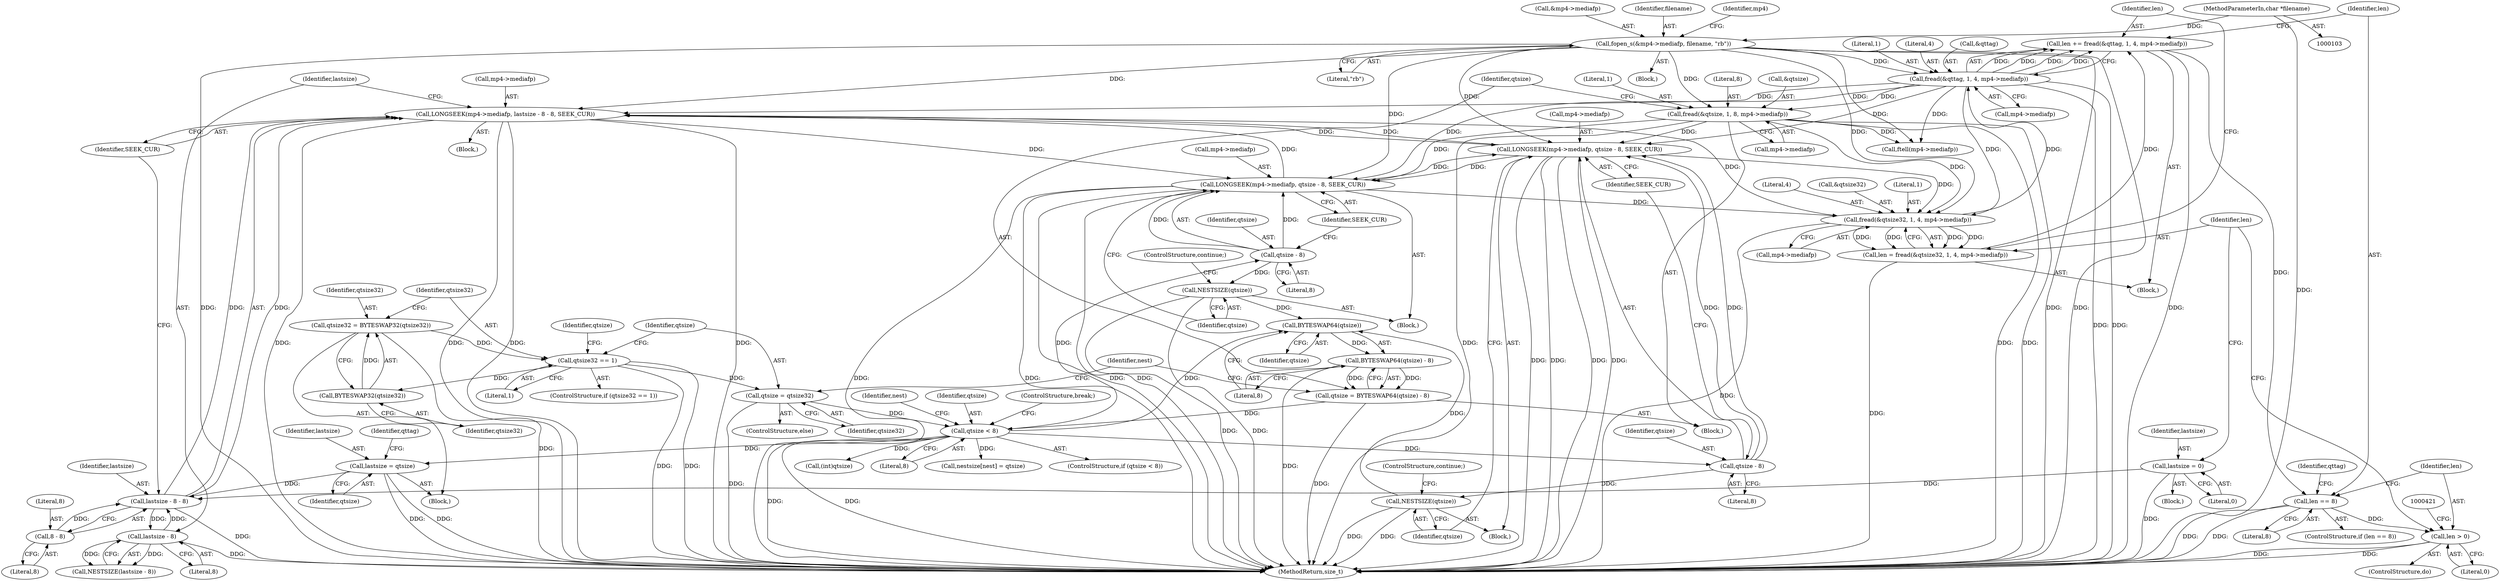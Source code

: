 digraph "0_gpmf-parser_341f12cd5b97ab419e53853ca00176457c9f1681_6@API" {
"1000164" [label="(Call,len += fread(&qttag, 1, 4, mp4->mediafp))"];
"1000166" [label="(Call,fread(&qttag, 1, 4, mp4->mediafp))"];
"1000125" [label="(Call,fopen_s(&mp4->mediafp, filename, \"rb\"))"];
"1000104" [label="(MethodParameterIn,char *filename)"];
"1000156" [label="(Call,fread(&qtsize32, 1, 4, mp4->mediafp))"];
"1000184" [label="(Call,LONGSEEK(mp4->mediafp, lastsize - 8 - 8, SEEK_CUR))"];
"1000188" [label="(Call,lastsize - 8 - 8)"];
"1000148" [label="(Call,lastsize = 0)"];
"1000243" [label="(Call,lastsize = qtsize)"];
"1000229" [label="(Call,qtsize < 8)"];
"1000216" [label="(Call,qtsize = BYTESWAP64(qtsize) - 8)"];
"1000218" [label="(Call,BYTESWAP64(qtsize) - 8)"];
"1000219" [label="(Call,BYTESWAP64(qtsize))"];
"1000409" [label="(Call,NESTSIZE(qtsize))"];
"1000405" [label="(Call,qtsize - 8)"];
"1000271" [label="(Call,NESTSIZE(qtsize))"];
"1000267" [label="(Call,qtsize - 8)"];
"1000223" [label="(Call,qtsize = qtsize32)"];
"1000204" [label="(Call,qtsize32 == 1)"];
"1000199" [label="(Call,qtsize32 = BYTESWAP32(qtsize32))"];
"1000201" [label="(Call,BYTESWAP32(qtsize32))"];
"1000195" [label="(Call,lastsize - 8)"];
"1000190" [label="(Call,8 - 8)"];
"1000401" [label="(Call,LONGSEEK(mp4->mediafp, qtsize - 8, SEEK_CUR))"];
"1000208" [label="(Call,fread(&qtsize, 1, 8, mp4->mediafp))"];
"1000263" [label="(Call,LONGSEEK(mp4->mediafp, qtsize - 8, SEEK_CUR))"];
"1000154" [label="(Call,len = fread(&qtsize32, 1, 4, mp4->mediafp))"];
"1000175" [label="(Call,len == 8)"];
"1000416" [label="(Call,len > 0)"];
"1000249" [label="(Identifier,qttag)"];
"1000189" [label="(Identifier,lastsize)"];
"1000401" [label="(Call,LONGSEEK(mp4->mediafp, qtsize - 8, SEEK_CUR))"];
"1000199" [label="(Call,qtsize32 = BYTESWAP32(qtsize32))"];
"1000243" [label="(Call,lastsize = qtsize)"];
"1000235" [label="(Identifier,nest)"];
"1000197" [label="(Literal,8)"];
"1000371" [label="(Call,ftell(mp4->mediafp))"];
"1000402" [label="(Call,mp4->mediafp)"];
"1000207" [label="(Block,)"];
"1000230" [label="(Identifier,qtsize)"];
"1000191" [label="(Literal,8)"];
"1000176" [label="(Identifier,len)"];
"1000131" [label="(Literal,\"rb\")"];
"1000175" [label="(Call,len == 8)"];
"1000161" [label="(Call,mp4->mediafp)"];
"1000218" [label="(Call,BYTESWAP64(qtsize) - 8)"];
"1000134" [label="(Identifier,mp4)"];
"1000271" [label="(Call,NESTSIZE(qtsize))"];
"1000154" [label="(Call,len = fread(&qtsize32, 1, 4, mp4->mediafp))"];
"1000104" [label="(MethodParameterIn,char *filename)"];
"1000153" [label="(Block,)"];
"1000188" [label="(Call,lastsize - 8 - 8)"];
"1000361" [label="(Call,(int)qtsize)"];
"1000206" [label="(Literal,1)"];
"1000418" [label="(Literal,0)"];
"1000125" [label="(Call,fopen_s(&mp4->mediafp, filename, \"rb\"))"];
"1000204" [label="(Call,qtsize32 == 1)"];
"1000182" [label="(Identifier,qttag)"];
"1000405" [label="(Call,qtsize - 8)"];
"1000232" [label="(ControlStructure,break;)"];
"1000136" [label="(Block,)"];
"1000212" [label="(Literal,8)"];
"1000205" [label="(Identifier,qtsize32)"];
"1000174" [label="(ControlStructure,if (len == 8))"];
"1000178" [label="(Block,)"];
"1000150" [label="(Literal,0)"];
"1000227" [label="(Identifier,nest)"];
"1000216" [label="(Call,qtsize = BYTESWAP64(qtsize) - 8)"];
"1000159" [label="(Literal,1)"];
"1000200" [label="(Identifier,qtsize32)"];
"1000165" [label="(Identifier,len)"];
"1000238" [label="(Call,nestsize[nest] = qtsize)"];
"1000224" [label="(Identifier,qtsize)"];
"1000231" [label="(Literal,8)"];
"1000222" [label="(ControlStructure,else)"];
"1000217" [label="(Identifier,qtsize)"];
"1000201" [label="(Call,BYTESWAP32(qtsize32))"];
"1000209" [label="(Call,&qtsize)"];
"1000169" [label="(Literal,1)"];
"1000164" [label="(Call,len += fread(&qttag, 1, 4, mp4->mediafp))"];
"1000160" [label="(Literal,4)"];
"1000126" [label="(Call,&mp4->mediafp)"];
"1000105" [label="(Block,)"];
"1000417" [label="(Identifier,len)"];
"1000268" [label="(Identifier,qtsize)"];
"1000130" [label="(Identifier,filename)"];
"1000184" [label="(Call,LONGSEEK(mp4->mediafp, lastsize - 8 - 8, SEEK_CUR))"];
"1000244" [label="(Identifier,lastsize)"];
"1000221" [label="(Literal,8)"];
"1000264" [label="(Call,mp4->mediafp)"];
"1000166" [label="(Call,fread(&qttag, 1, 4, mp4->mediafp))"];
"1000270" [label="(Identifier,SEEK_CUR)"];
"1000193" [label="(Identifier,SEEK_CUR)"];
"1000407" [label="(Literal,8)"];
"1000190" [label="(Call,8 - 8)"];
"1000411" [label="(ControlStructure,continue;)"];
"1000408" [label="(Identifier,SEEK_CUR)"];
"1000208" [label="(Call,fread(&qtsize, 1, 8, mp4->mediafp))"];
"1000156" [label="(Call,fread(&qtsize32, 1, 4, mp4->mediafp))"];
"1000211" [label="(Literal,1)"];
"1000406" [label="(Identifier,qtsize)"];
"1000263" [label="(Call,LONGSEEK(mp4->mediafp, qtsize - 8, SEEK_CUR))"];
"1000272" [label="(Identifier,qtsize)"];
"1000400" [label="(Block,)"];
"1000192" [label="(Literal,8)"];
"1000183" [label="(Block,)"];
"1000195" [label="(Call,lastsize - 8)"];
"1000210" [label="(Identifier,qtsize)"];
"1000185" [label="(Call,mp4->mediafp)"];
"1000203" [label="(ControlStructure,if (qtsize32 == 1))"];
"1000177" [label="(Literal,8)"];
"1000423" [label="(MethodReturn,size_t)"];
"1000155" [label="(Identifier,len)"];
"1000171" [label="(Call,mp4->mediafp)"];
"1000202" [label="(Identifier,qtsize32)"];
"1000220" [label="(Identifier,qtsize)"];
"1000219" [label="(Call,BYTESWAP64(qtsize))"];
"1000410" [label="(Identifier,qtsize)"];
"1000170" [label="(Literal,4)"];
"1000267" [label="(Call,qtsize - 8)"];
"1000223" [label="(Call,qtsize = qtsize32)"];
"1000157" [label="(Call,&qtsize32)"];
"1000167" [label="(Call,&qttag)"];
"1000194" [label="(Call,NESTSIZE(lastsize - 8))"];
"1000196" [label="(Identifier,lastsize)"];
"1000225" [label="(Identifier,qtsize32)"];
"1000213" [label="(Call,mp4->mediafp)"];
"1000262" [label="(Block,)"];
"1000152" [label="(ControlStructure,do)"];
"1000269" [label="(Literal,8)"];
"1000149" [label="(Identifier,lastsize)"];
"1000228" [label="(ControlStructure,if (qtsize < 8))"];
"1000273" [label="(ControlStructure,continue;)"];
"1000245" [label="(Identifier,qtsize)"];
"1000148" [label="(Call,lastsize = 0)"];
"1000416" [label="(Call,len > 0)"];
"1000409" [label="(Call,NESTSIZE(qtsize))"];
"1000229" [label="(Call,qtsize < 8)"];
"1000164" -> "1000153"  [label="AST: "];
"1000164" -> "1000166"  [label="CFG: "];
"1000165" -> "1000164"  [label="AST: "];
"1000166" -> "1000164"  [label="AST: "];
"1000176" -> "1000164"  [label="CFG: "];
"1000164" -> "1000423"  [label="DDG: "];
"1000166" -> "1000164"  [label="DDG: "];
"1000166" -> "1000164"  [label="DDG: "];
"1000166" -> "1000164"  [label="DDG: "];
"1000166" -> "1000164"  [label="DDG: "];
"1000154" -> "1000164"  [label="DDG: "];
"1000164" -> "1000175"  [label="DDG: "];
"1000166" -> "1000171"  [label="CFG: "];
"1000167" -> "1000166"  [label="AST: "];
"1000169" -> "1000166"  [label="AST: "];
"1000170" -> "1000166"  [label="AST: "];
"1000171" -> "1000166"  [label="AST: "];
"1000166" -> "1000423"  [label="DDG: "];
"1000166" -> "1000423"  [label="DDG: "];
"1000166" -> "1000156"  [label="DDG: "];
"1000125" -> "1000166"  [label="DDG: "];
"1000156" -> "1000166"  [label="DDG: "];
"1000166" -> "1000184"  [label="DDG: "];
"1000166" -> "1000208"  [label="DDG: "];
"1000166" -> "1000263"  [label="DDG: "];
"1000166" -> "1000371"  [label="DDG: "];
"1000166" -> "1000401"  [label="DDG: "];
"1000125" -> "1000105"  [label="AST: "];
"1000125" -> "1000131"  [label="CFG: "];
"1000126" -> "1000125"  [label="AST: "];
"1000130" -> "1000125"  [label="AST: "];
"1000131" -> "1000125"  [label="AST: "];
"1000134" -> "1000125"  [label="CFG: "];
"1000125" -> "1000423"  [label="DDG: "];
"1000125" -> "1000423"  [label="DDG: "];
"1000125" -> "1000423"  [label="DDG: "];
"1000104" -> "1000125"  [label="DDG: "];
"1000125" -> "1000156"  [label="DDG: "];
"1000125" -> "1000184"  [label="DDG: "];
"1000125" -> "1000208"  [label="DDG: "];
"1000125" -> "1000263"  [label="DDG: "];
"1000125" -> "1000371"  [label="DDG: "];
"1000125" -> "1000401"  [label="DDG: "];
"1000104" -> "1000103"  [label="AST: "];
"1000104" -> "1000423"  [label="DDG: "];
"1000156" -> "1000154"  [label="AST: "];
"1000156" -> "1000161"  [label="CFG: "];
"1000157" -> "1000156"  [label="AST: "];
"1000159" -> "1000156"  [label="AST: "];
"1000160" -> "1000156"  [label="AST: "];
"1000161" -> "1000156"  [label="AST: "];
"1000154" -> "1000156"  [label="CFG: "];
"1000156" -> "1000423"  [label="DDG: "];
"1000156" -> "1000154"  [label="DDG: "];
"1000156" -> "1000154"  [label="DDG: "];
"1000156" -> "1000154"  [label="DDG: "];
"1000156" -> "1000154"  [label="DDG: "];
"1000184" -> "1000156"  [label="DDG: "];
"1000401" -> "1000156"  [label="DDG: "];
"1000263" -> "1000156"  [label="DDG: "];
"1000208" -> "1000156"  [label="DDG: "];
"1000184" -> "1000183"  [label="AST: "];
"1000184" -> "1000193"  [label="CFG: "];
"1000185" -> "1000184"  [label="AST: "];
"1000188" -> "1000184"  [label="AST: "];
"1000193" -> "1000184"  [label="AST: "];
"1000196" -> "1000184"  [label="CFG: "];
"1000184" -> "1000423"  [label="DDG: "];
"1000184" -> "1000423"  [label="DDG: "];
"1000184" -> "1000423"  [label="DDG: "];
"1000184" -> "1000423"  [label="DDG: "];
"1000188" -> "1000184"  [label="DDG: "];
"1000188" -> "1000184"  [label="DDG: "];
"1000401" -> "1000184"  [label="DDG: "];
"1000263" -> "1000184"  [label="DDG: "];
"1000184" -> "1000263"  [label="DDG: "];
"1000184" -> "1000401"  [label="DDG: "];
"1000188" -> "1000190"  [label="CFG: "];
"1000189" -> "1000188"  [label="AST: "];
"1000190" -> "1000188"  [label="AST: "];
"1000193" -> "1000188"  [label="CFG: "];
"1000188" -> "1000423"  [label="DDG: "];
"1000148" -> "1000188"  [label="DDG: "];
"1000243" -> "1000188"  [label="DDG: "];
"1000195" -> "1000188"  [label="DDG: "];
"1000190" -> "1000188"  [label="DDG: "];
"1000188" -> "1000195"  [label="DDG: "];
"1000148" -> "1000136"  [label="AST: "];
"1000148" -> "1000150"  [label="CFG: "];
"1000149" -> "1000148"  [label="AST: "];
"1000150" -> "1000148"  [label="AST: "];
"1000155" -> "1000148"  [label="CFG: "];
"1000148" -> "1000423"  [label="DDG: "];
"1000243" -> "1000178"  [label="AST: "];
"1000243" -> "1000245"  [label="CFG: "];
"1000244" -> "1000243"  [label="AST: "];
"1000245" -> "1000243"  [label="AST: "];
"1000249" -> "1000243"  [label="CFG: "];
"1000243" -> "1000423"  [label="DDG: "];
"1000243" -> "1000423"  [label="DDG: "];
"1000229" -> "1000243"  [label="DDG: "];
"1000229" -> "1000228"  [label="AST: "];
"1000229" -> "1000231"  [label="CFG: "];
"1000230" -> "1000229"  [label="AST: "];
"1000231" -> "1000229"  [label="AST: "];
"1000232" -> "1000229"  [label="CFG: "];
"1000235" -> "1000229"  [label="CFG: "];
"1000229" -> "1000423"  [label="DDG: "];
"1000229" -> "1000423"  [label="DDG: "];
"1000229" -> "1000219"  [label="DDG: "];
"1000216" -> "1000229"  [label="DDG: "];
"1000223" -> "1000229"  [label="DDG: "];
"1000229" -> "1000238"  [label="DDG: "];
"1000229" -> "1000267"  [label="DDG: "];
"1000229" -> "1000361"  [label="DDG: "];
"1000229" -> "1000405"  [label="DDG: "];
"1000216" -> "1000207"  [label="AST: "];
"1000216" -> "1000218"  [label="CFG: "];
"1000217" -> "1000216"  [label="AST: "];
"1000218" -> "1000216"  [label="AST: "];
"1000227" -> "1000216"  [label="CFG: "];
"1000216" -> "1000423"  [label="DDG: "];
"1000218" -> "1000216"  [label="DDG: "];
"1000218" -> "1000216"  [label="DDG: "];
"1000218" -> "1000221"  [label="CFG: "];
"1000219" -> "1000218"  [label="AST: "];
"1000221" -> "1000218"  [label="AST: "];
"1000218" -> "1000423"  [label="DDG: "];
"1000219" -> "1000218"  [label="DDG: "];
"1000219" -> "1000220"  [label="CFG: "];
"1000220" -> "1000219"  [label="AST: "];
"1000221" -> "1000219"  [label="CFG: "];
"1000409" -> "1000219"  [label="DDG: "];
"1000271" -> "1000219"  [label="DDG: "];
"1000409" -> "1000400"  [label="AST: "];
"1000409" -> "1000410"  [label="CFG: "];
"1000410" -> "1000409"  [label="AST: "];
"1000411" -> "1000409"  [label="CFG: "];
"1000409" -> "1000423"  [label="DDG: "];
"1000409" -> "1000423"  [label="DDG: "];
"1000405" -> "1000409"  [label="DDG: "];
"1000405" -> "1000401"  [label="AST: "];
"1000405" -> "1000407"  [label="CFG: "];
"1000406" -> "1000405"  [label="AST: "];
"1000407" -> "1000405"  [label="AST: "];
"1000408" -> "1000405"  [label="CFG: "];
"1000405" -> "1000401"  [label="DDG: "];
"1000405" -> "1000401"  [label="DDG: "];
"1000271" -> "1000262"  [label="AST: "];
"1000271" -> "1000272"  [label="CFG: "];
"1000272" -> "1000271"  [label="AST: "];
"1000273" -> "1000271"  [label="CFG: "];
"1000271" -> "1000423"  [label="DDG: "];
"1000271" -> "1000423"  [label="DDG: "];
"1000267" -> "1000271"  [label="DDG: "];
"1000267" -> "1000263"  [label="AST: "];
"1000267" -> "1000269"  [label="CFG: "];
"1000268" -> "1000267"  [label="AST: "];
"1000269" -> "1000267"  [label="AST: "];
"1000270" -> "1000267"  [label="CFG: "];
"1000267" -> "1000263"  [label="DDG: "];
"1000267" -> "1000263"  [label="DDG: "];
"1000223" -> "1000222"  [label="AST: "];
"1000223" -> "1000225"  [label="CFG: "];
"1000224" -> "1000223"  [label="AST: "];
"1000225" -> "1000223"  [label="AST: "];
"1000227" -> "1000223"  [label="CFG: "];
"1000223" -> "1000423"  [label="DDG: "];
"1000204" -> "1000223"  [label="DDG: "];
"1000204" -> "1000203"  [label="AST: "];
"1000204" -> "1000206"  [label="CFG: "];
"1000205" -> "1000204"  [label="AST: "];
"1000206" -> "1000204"  [label="AST: "];
"1000210" -> "1000204"  [label="CFG: "];
"1000224" -> "1000204"  [label="CFG: "];
"1000204" -> "1000423"  [label="DDG: "];
"1000204" -> "1000423"  [label="DDG: "];
"1000204" -> "1000201"  [label="DDG: "];
"1000199" -> "1000204"  [label="DDG: "];
"1000199" -> "1000178"  [label="AST: "];
"1000199" -> "1000201"  [label="CFG: "];
"1000200" -> "1000199"  [label="AST: "];
"1000201" -> "1000199"  [label="AST: "];
"1000205" -> "1000199"  [label="CFG: "];
"1000199" -> "1000423"  [label="DDG: "];
"1000201" -> "1000199"  [label="DDG: "];
"1000201" -> "1000202"  [label="CFG: "];
"1000202" -> "1000201"  [label="AST: "];
"1000195" -> "1000194"  [label="AST: "];
"1000195" -> "1000197"  [label="CFG: "];
"1000196" -> "1000195"  [label="AST: "];
"1000197" -> "1000195"  [label="AST: "];
"1000194" -> "1000195"  [label="CFG: "];
"1000195" -> "1000423"  [label="DDG: "];
"1000195" -> "1000194"  [label="DDG: "];
"1000195" -> "1000194"  [label="DDG: "];
"1000190" -> "1000192"  [label="CFG: "];
"1000191" -> "1000190"  [label="AST: "];
"1000192" -> "1000190"  [label="AST: "];
"1000401" -> "1000400"  [label="AST: "];
"1000401" -> "1000408"  [label="CFG: "];
"1000402" -> "1000401"  [label="AST: "];
"1000408" -> "1000401"  [label="AST: "];
"1000410" -> "1000401"  [label="CFG: "];
"1000401" -> "1000423"  [label="DDG: "];
"1000401" -> "1000423"  [label="DDG: "];
"1000401" -> "1000423"  [label="DDG: "];
"1000401" -> "1000423"  [label="DDG: "];
"1000401" -> "1000263"  [label="DDG: "];
"1000208" -> "1000401"  [label="DDG: "];
"1000263" -> "1000401"  [label="DDG: "];
"1000208" -> "1000207"  [label="AST: "];
"1000208" -> "1000213"  [label="CFG: "];
"1000209" -> "1000208"  [label="AST: "];
"1000211" -> "1000208"  [label="AST: "];
"1000212" -> "1000208"  [label="AST: "];
"1000213" -> "1000208"  [label="AST: "];
"1000217" -> "1000208"  [label="CFG: "];
"1000208" -> "1000423"  [label="DDG: "];
"1000208" -> "1000423"  [label="DDG: "];
"1000208" -> "1000423"  [label="DDG: "];
"1000208" -> "1000263"  [label="DDG: "];
"1000208" -> "1000371"  [label="DDG: "];
"1000263" -> "1000262"  [label="AST: "];
"1000263" -> "1000270"  [label="CFG: "];
"1000264" -> "1000263"  [label="AST: "];
"1000270" -> "1000263"  [label="AST: "];
"1000272" -> "1000263"  [label="CFG: "];
"1000263" -> "1000423"  [label="DDG: "];
"1000263" -> "1000423"  [label="DDG: "];
"1000263" -> "1000423"  [label="DDG: "];
"1000263" -> "1000423"  [label="DDG: "];
"1000154" -> "1000153"  [label="AST: "];
"1000155" -> "1000154"  [label="AST: "];
"1000165" -> "1000154"  [label="CFG: "];
"1000154" -> "1000423"  [label="DDG: "];
"1000175" -> "1000174"  [label="AST: "];
"1000175" -> "1000177"  [label="CFG: "];
"1000176" -> "1000175"  [label="AST: "];
"1000177" -> "1000175"  [label="AST: "];
"1000417" -> "1000175"  [label="CFG: "];
"1000182" -> "1000175"  [label="CFG: "];
"1000175" -> "1000423"  [label="DDG: "];
"1000175" -> "1000423"  [label="DDG: "];
"1000175" -> "1000416"  [label="DDG: "];
"1000416" -> "1000152"  [label="AST: "];
"1000416" -> "1000418"  [label="CFG: "];
"1000417" -> "1000416"  [label="AST: "];
"1000418" -> "1000416"  [label="AST: "];
"1000155" -> "1000416"  [label="CFG: "];
"1000421" -> "1000416"  [label="CFG: "];
"1000416" -> "1000423"  [label="DDG: "];
"1000416" -> "1000423"  [label="DDG: "];
}
